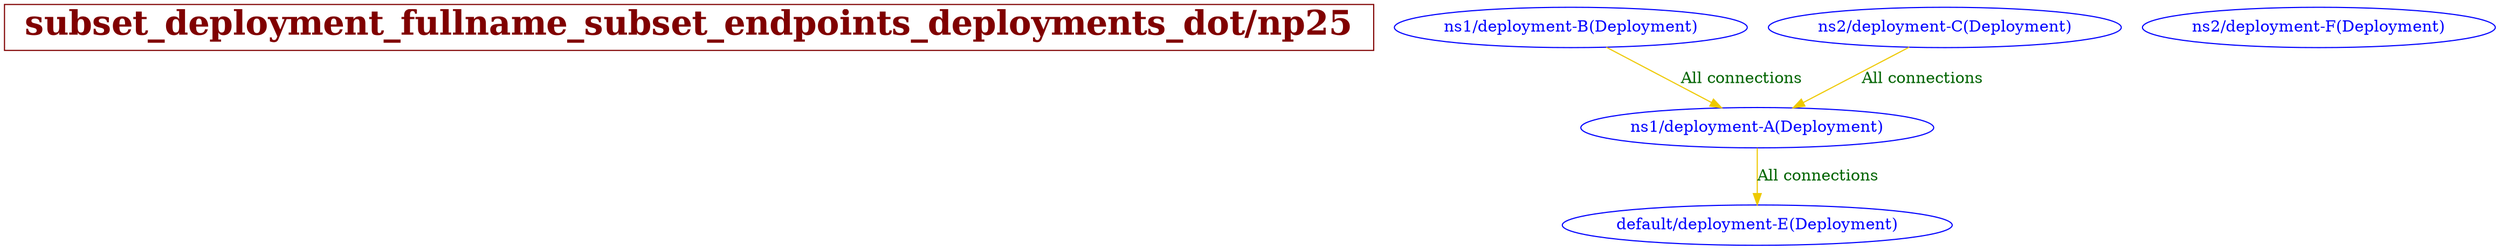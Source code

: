 // The Connectivity Graph of np25
digraph {
	HEADER [shape="box" label=< <B>subset_deployment_fullname_subset_endpoints_deployments_dot/np25</B> > fontsize=30 color=webmaroon fontcolor=webmaroon];
	"default/deployment-E(Deployment)" [label="default/deployment-E(Deployment)" color="blue" fontcolor="blue"]
	"ns1/deployment-A(Deployment)" [label="ns1/deployment-A(Deployment)" color="blue" fontcolor="blue"]
	"ns1/deployment-B(Deployment)" [label="ns1/deployment-B(Deployment)" color="blue" fontcolor="blue"]
	"ns2/deployment-C(Deployment)" [label="ns2/deployment-C(Deployment)" color="blue" fontcolor="blue"]
	"ns2/deployment-F(Deployment)" [label="ns2/deployment-F(Deployment)" color="blue" fontcolor="blue"]
	"ns1/deployment-A(Deployment)" -> "default/deployment-E(Deployment)" [label="All connections" color="gold2" fontcolor="darkgreen"]
	"ns1/deployment-B(Deployment)" -> "ns1/deployment-A(Deployment)" [label="All connections" color="gold2" fontcolor="darkgreen"]
	"ns2/deployment-C(Deployment)" -> "ns1/deployment-A(Deployment)" [label="All connections" color="gold2" fontcolor="darkgreen"]
}

